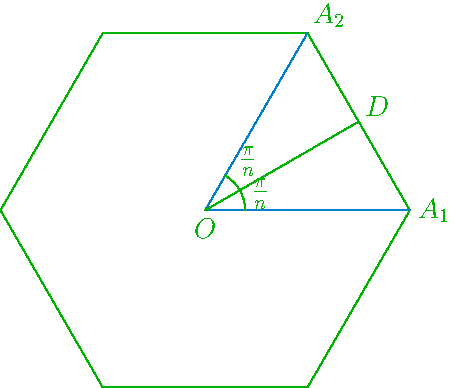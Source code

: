 settings.outformat = "png";
defaultpen(fontsize(14pt));
import geometry;

size(8cm);

int p=6; // how many points/sides are in the polygon
real r=330; // radius of circle/polygon
real c=0; // degrees to rotate the polygon
real b=360/p; // the degrees for each point are multiples of this
int a=0; // the variable used to run the loop.
pair a0, a1;
while(a<p)
  {
    real d=(a*b+c);
    pair z=dir(d)*r;
    if(a == 0)
      {
        a0 = z;
      }
    else if(a == 1){
      a1 = z;
    }
    ++a;
    real d=(a*b+c);
    pair y=dir(d)*r;
    draw( y--z, 0.7*green);
  }
pair o = (0, 0);
draw(o -- a0, 0.5*green+0.8*blue);
draw(o -- a1, 0.5*green+0.8*blue);
label("$O$", o, align=S, 0.7*green);
label("$A_1$", a0, align=E, 0.7*green);
label("$A_2$", a1, align=NE, 0.7*green);
line p = perpendicular(o, line(a0, a1));
pair d = intersectionpoint(p, line(a0, a1));
draw(o -- d, 0.7*green);
label("$D$", d, align=NE, 0.7*green);
markangle("$\frac{\pi}{n}$", radius=20, a0,o,d, 0.7*green);
markangle("$\frac{\pi}{n}$", radius=20, d,o,a1, 0.7*green);
